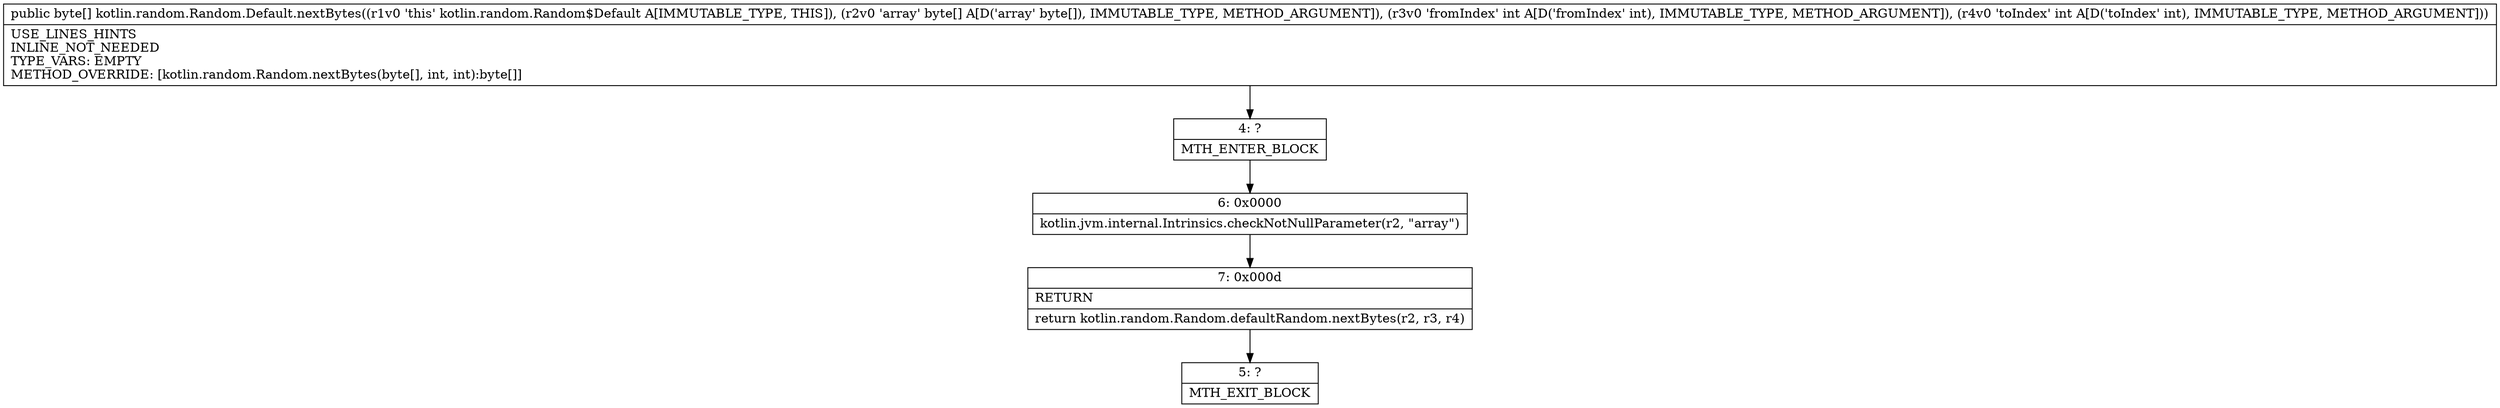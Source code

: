 digraph "CFG forkotlin.random.Random.Default.nextBytes([BII)[B" {
Node_4 [shape=record,label="{4\:\ ?|MTH_ENTER_BLOCK\l}"];
Node_6 [shape=record,label="{6\:\ 0x0000|kotlin.jvm.internal.Intrinsics.checkNotNullParameter(r2, \"array\")\l}"];
Node_7 [shape=record,label="{7\:\ 0x000d|RETURN\l|return kotlin.random.Random.defaultRandom.nextBytes(r2, r3, r4)\l}"];
Node_5 [shape=record,label="{5\:\ ?|MTH_EXIT_BLOCK\l}"];
MethodNode[shape=record,label="{public byte[] kotlin.random.Random.Default.nextBytes((r1v0 'this' kotlin.random.Random$Default A[IMMUTABLE_TYPE, THIS]), (r2v0 'array' byte[] A[D('array' byte[]), IMMUTABLE_TYPE, METHOD_ARGUMENT]), (r3v0 'fromIndex' int A[D('fromIndex' int), IMMUTABLE_TYPE, METHOD_ARGUMENT]), (r4v0 'toIndex' int A[D('toIndex' int), IMMUTABLE_TYPE, METHOD_ARGUMENT]))  | USE_LINES_HINTS\lINLINE_NOT_NEEDED\lTYPE_VARS: EMPTY\lMETHOD_OVERRIDE: [kotlin.random.Random.nextBytes(byte[], int, int):byte[]]\l}"];
MethodNode -> Node_4;Node_4 -> Node_6;
Node_6 -> Node_7;
Node_7 -> Node_5;
}


